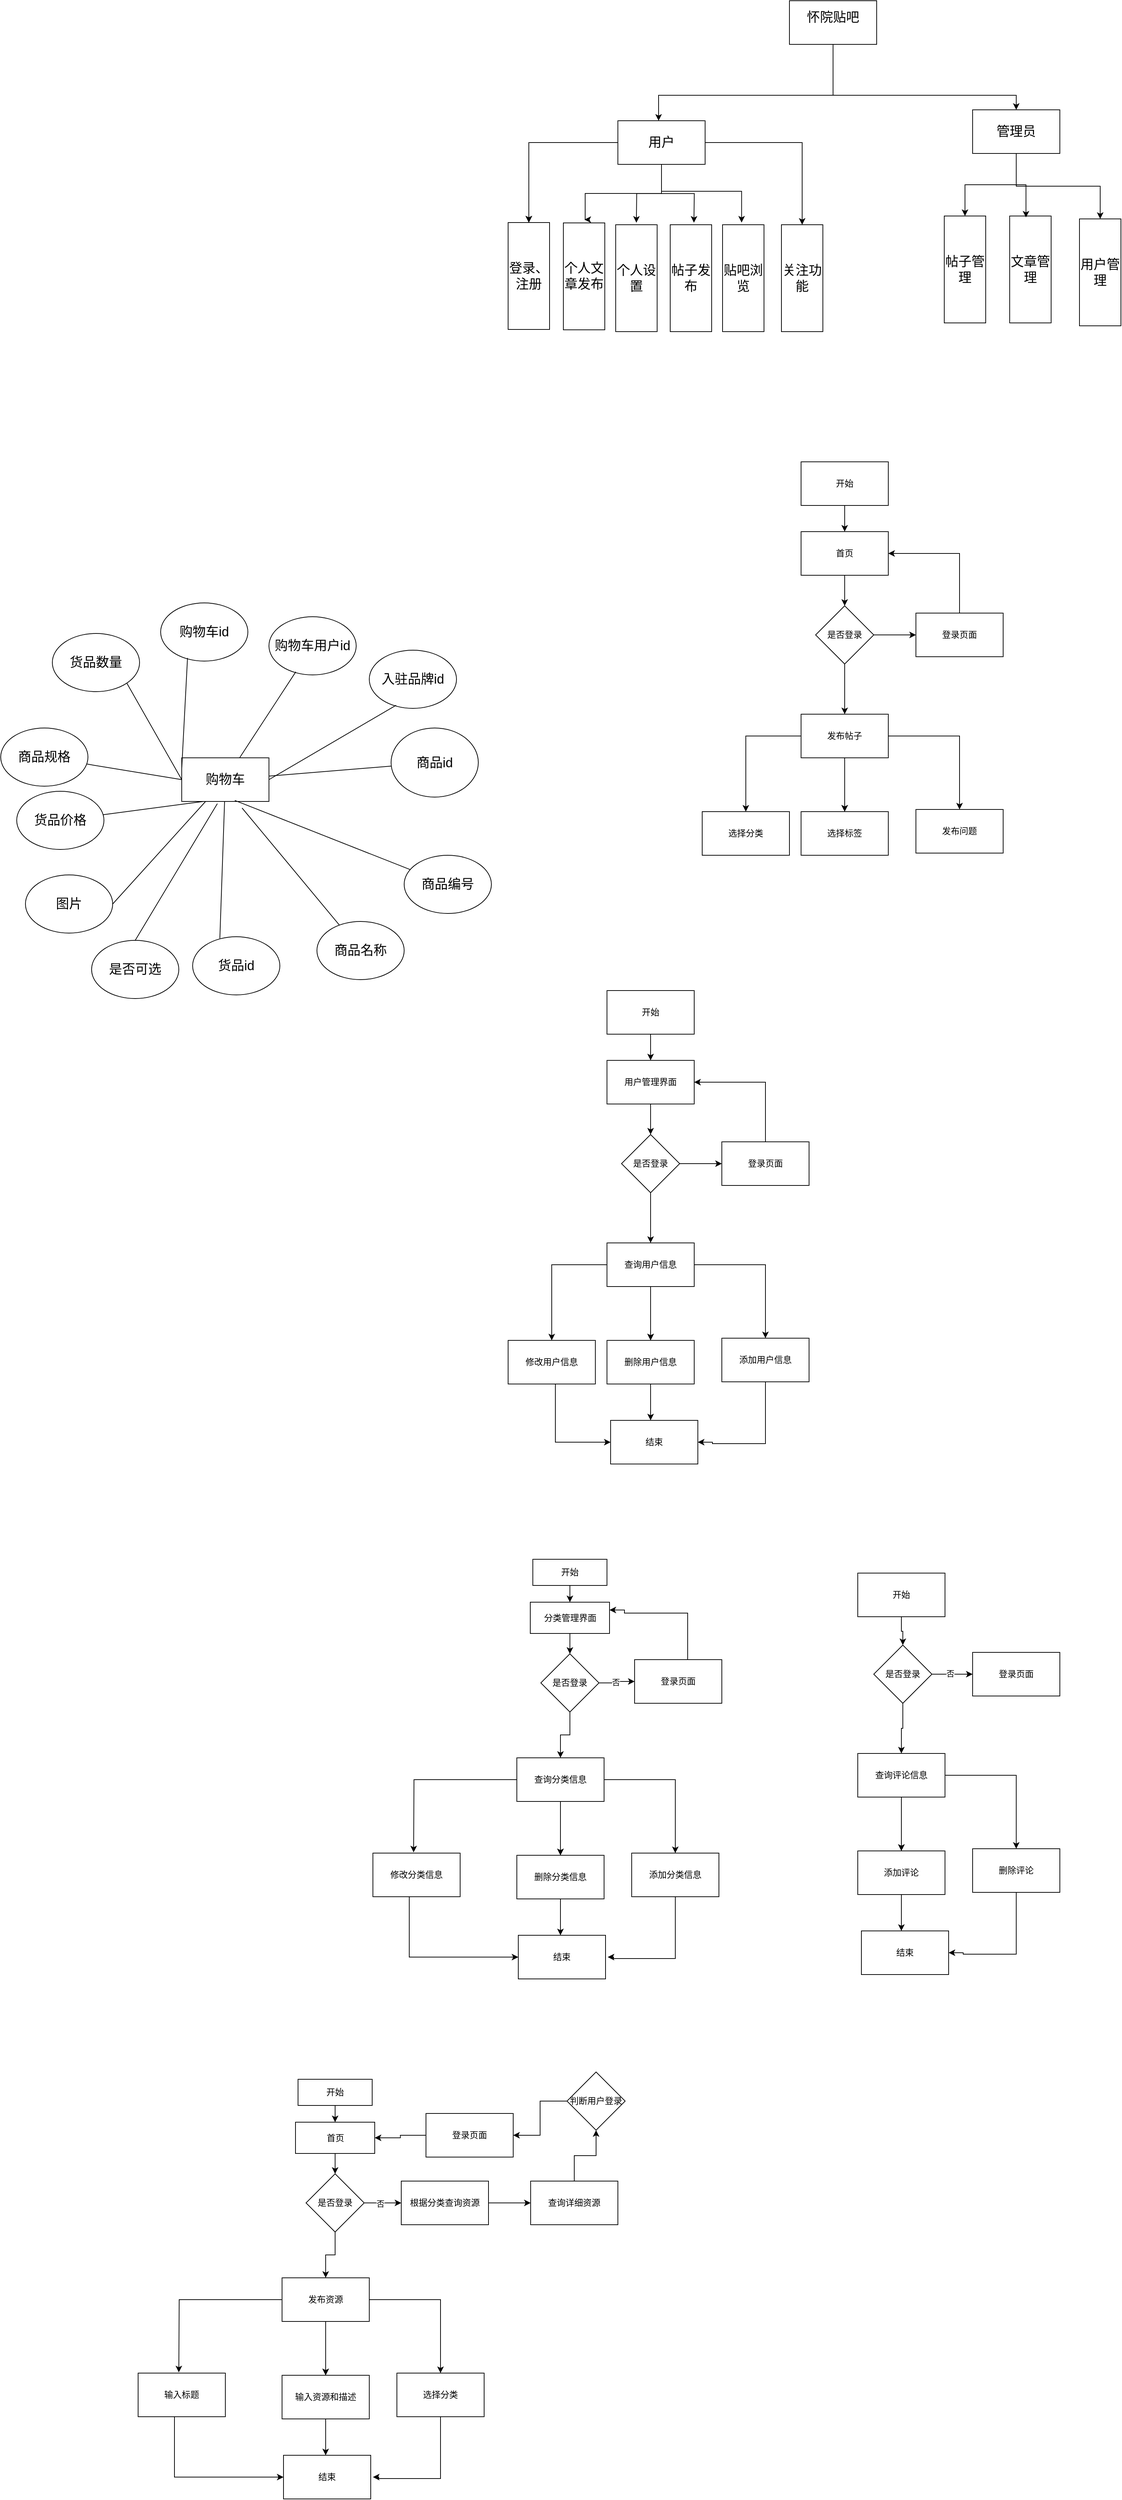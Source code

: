 <mxfile version="24.3.1" type="github">
  <diagram name="第 1 页" id="1ZQFvXXiHLZ0BebODqhY">
    <mxGraphModel dx="2700" dy="357" grid="0" gridSize="10" guides="1" tooltips="1" connect="1" arrows="1" fold="1" page="0" pageScale="1" pageWidth="827" pageHeight="1169" math="0" shadow="0">
      <root>
        <mxCell id="0" />
        <mxCell id="1" parent="0" />
        <mxCell id="dkE4wHGUjzlHqI-ezR4g-3" value="" style="edgeStyle=orthogonalEdgeStyle;rounded=0;orthogonalLoop=1;jettySize=auto;html=1;" parent="1" source="dkE4wHGUjzlHqI-ezR4g-1" target="dkE4wHGUjzlHqI-ezR4g-2" edge="1">
          <mxGeometry relative="1" as="geometry">
            <Array as="points">
              <mxPoint x="339" y="558" />
              <mxPoint x="99" y="558" />
            </Array>
          </mxGeometry>
        </mxCell>
        <mxCell id="dkE4wHGUjzlHqI-ezR4g-5" value="" style="edgeStyle=orthogonalEdgeStyle;rounded=0;orthogonalLoop=1;jettySize=auto;html=1;" parent="1" source="dkE4wHGUjzlHqI-ezR4g-1" target="dkE4wHGUjzlHqI-ezR4g-4" edge="1">
          <mxGeometry relative="1" as="geometry">
            <Array as="points">
              <mxPoint x="339" y="558" />
              <mxPoint x="591" y="558" />
            </Array>
          </mxGeometry>
        </mxCell>
        <mxCell id="dkE4wHGUjzlHqI-ezR4g-1" value="&lt;font style=&quot;font-size: 18px;&quot;&gt;怀院贴吧&lt;/font&gt;&lt;div&gt;&lt;br&gt;&lt;/div&gt;" style="rounded=0;whiteSpace=wrap;html=1;" parent="1" vertex="1">
          <mxGeometry x="279" y="428" width="120" height="60" as="geometry" />
        </mxCell>
        <mxCell id="dkE4wHGUjzlHqI-ezR4g-7" value="" style="edgeStyle=orthogonalEdgeStyle;rounded=0;orthogonalLoop=1;jettySize=auto;html=1;" parent="1" source="dkE4wHGUjzlHqI-ezR4g-2" target="dkE4wHGUjzlHqI-ezR4g-6" edge="1">
          <mxGeometry relative="1" as="geometry" />
        </mxCell>
        <mxCell id="dkE4wHGUjzlHqI-ezR4g-8" value="" style="edgeStyle=orthogonalEdgeStyle;rounded=0;orthogonalLoop=1;jettySize=auto;html=1;" parent="1" source="dkE4wHGUjzlHqI-ezR4g-2" target="dkE4wHGUjzlHqI-ezR4g-6" edge="1">
          <mxGeometry relative="1" as="geometry" />
        </mxCell>
        <mxCell id="dkE4wHGUjzlHqI-ezR4g-9" value="" style="edgeStyle=orthogonalEdgeStyle;rounded=0;orthogonalLoop=1;jettySize=auto;html=1;" parent="1" source="dkE4wHGUjzlHqI-ezR4g-2" target="dkE4wHGUjzlHqI-ezR4g-6" edge="1">
          <mxGeometry relative="1" as="geometry" />
        </mxCell>
        <mxCell id="dkE4wHGUjzlHqI-ezR4g-12" value="" style="edgeStyle=orthogonalEdgeStyle;rounded=0;orthogonalLoop=1;jettySize=auto;html=1;" parent="1" source="dkE4wHGUjzlHqI-ezR4g-2" edge="1">
          <mxGeometry relative="1" as="geometry">
            <mxPoint x="-3" y="729" as="targetPoint" />
            <Array as="points">
              <mxPoint x="103" y="693" />
              <mxPoint x="-2" y="693" />
            </Array>
          </mxGeometry>
        </mxCell>
        <mxCell id="dkE4wHGUjzlHqI-ezR4g-27" style="edgeStyle=orthogonalEdgeStyle;rounded=0;orthogonalLoop=1;jettySize=auto;html=1;" parent="1" source="dkE4wHGUjzlHqI-ezR4g-2" edge="1">
          <mxGeometry relative="1" as="geometry">
            <mxPoint x="68.4" y="733.2" as="targetPoint" />
          </mxGeometry>
        </mxCell>
        <mxCell id="dkE4wHGUjzlHqI-ezR4g-28" style="edgeStyle=orthogonalEdgeStyle;rounded=0;orthogonalLoop=1;jettySize=auto;html=1;" parent="1" source="dkE4wHGUjzlHqI-ezR4g-2" edge="1">
          <mxGeometry relative="1" as="geometry">
            <mxPoint x="147.6" y="733.2" as="targetPoint" />
          </mxGeometry>
        </mxCell>
        <mxCell id="dkE4wHGUjzlHqI-ezR4g-29" style="edgeStyle=orthogonalEdgeStyle;rounded=0;orthogonalLoop=1;jettySize=auto;html=1;" parent="1" edge="1">
          <mxGeometry relative="1" as="geometry">
            <mxPoint x="213.2" y="733.0" as="targetPoint" />
            <mxPoint x="163" y="621.2" as="sourcePoint" />
            <Array as="points">
              <mxPoint x="103" y="621" />
              <mxPoint x="103" y="690" />
              <mxPoint x="213" y="690" />
            </Array>
          </mxGeometry>
        </mxCell>
        <mxCell id="dkE4wHGUjzlHqI-ezR4g-30" style="edgeStyle=orthogonalEdgeStyle;rounded=0;orthogonalLoop=1;jettySize=auto;html=1;entryX=0.5;entryY=0;entryDx=0;entryDy=0;" parent="1" source="dkE4wHGUjzlHqI-ezR4g-2" target="dkE4wHGUjzlHqI-ezR4g-23" edge="1">
          <mxGeometry relative="1" as="geometry" />
        </mxCell>
        <mxCell id="dkE4wHGUjzlHqI-ezR4g-2" value="&lt;div&gt;&lt;span style=&quot;font-size: 18px;&quot;&gt;用户&lt;/span&gt;&lt;/div&gt;" style="rounded=0;whiteSpace=wrap;html=1;" parent="1" vertex="1">
          <mxGeometry x="43" y="593" width="120" height="60" as="geometry" />
        </mxCell>
        <mxCell id="dkE4wHGUjzlHqI-ezR4g-31" style="edgeStyle=orthogonalEdgeStyle;rounded=0;orthogonalLoop=1;jettySize=auto;html=1;" parent="1" source="dkE4wHGUjzlHqI-ezR4g-4" target="dkE4wHGUjzlHqI-ezR4g-24" edge="1">
          <mxGeometry relative="1" as="geometry" />
        </mxCell>
        <mxCell id="dkE4wHGUjzlHqI-ezR4g-33" style="edgeStyle=orthogonalEdgeStyle;rounded=0;orthogonalLoop=1;jettySize=auto;html=1;entryX=0.5;entryY=0;entryDx=0;entryDy=0;" parent="1" source="dkE4wHGUjzlHqI-ezR4g-4" target="dkE4wHGUjzlHqI-ezR4g-26" edge="1">
          <mxGeometry relative="1" as="geometry">
            <Array as="points">
              <mxPoint x="591" y="683" />
              <mxPoint x="707" y="683" />
            </Array>
          </mxGeometry>
        </mxCell>
        <mxCell id="dkE4wHGUjzlHqI-ezR4g-4" value="&lt;div&gt;&lt;span style=&quot;font-size: 18px;&quot;&gt;管理员&lt;/span&gt;&lt;/div&gt;" style="rounded=0;whiteSpace=wrap;html=1;" parent="1" vertex="1">
          <mxGeometry x="531" y="578" width="120" height="60" as="geometry" />
        </mxCell>
        <mxCell id="dkE4wHGUjzlHqI-ezR4g-6" value="&lt;span style=&quot;font-size: 18px;&quot;&gt;登录、注册&lt;/span&gt;" style="rounded=0;whiteSpace=wrap;html=1;" parent="1" vertex="1">
          <mxGeometry x="-108" y="733" width="57" height="147" as="geometry" />
        </mxCell>
        <mxCell id="dkE4wHGUjzlHqI-ezR4g-19" value="&lt;font style=&quot;font-size: 18px;&quot;&gt;贴吧浏览&lt;/font&gt;" style="rounded=0;whiteSpace=wrap;html=1;" parent="1" vertex="1">
          <mxGeometry x="187" y="736" width="57" height="147" as="geometry" />
        </mxCell>
        <mxCell id="dkE4wHGUjzlHqI-ezR4g-20" value="&lt;font style=&quot;font-size: 18px;&quot;&gt;个人文章发布&lt;/font&gt;" style="rounded=0;whiteSpace=wrap;html=1;" parent="1" vertex="1">
          <mxGeometry x="-32" y="733.5" width="57" height="147" as="geometry" />
        </mxCell>
        <mxCell id="dkE4wHGUjzlHqI-ezR4g-21" value="&lt;font style=&quot;font-size: 18px;&quot;&gt;个人设置&lt;/font&gt;" style="rounded=0;whiteSpace=wrap;html=1;" parent="1" vertex="1">
          <mxGeometry x="40" y="736" width="57" height="147" as="geometry" />
        </mxCell>
        <mxCell id="dkE4wHGUjzlHqI-ezR4g-22" value="&lt;font style=&quot;font-size: 18px;&quot;&gt;帖子发布&lt;/font&gt;" style="rounded=0;whiteSpace=wrap;html=1;" parent="1" vertex="1">
          <mxGeometry x="115" y="736" width="57" height="147" as="geometry" />
        </mxCell>
        <mxCell id="dkE4wHGUjzlHqI-ezR4g-23" value="&lt;font style=&quot;font-size: 18px;&quot;&gt;关注功能&lt;/font&gt;" style="rounded=0;whiteSpace=wrap;html=1;" parent="1" vertex="1">
          <mxGeometry x="268" y="736" width="57" height="147" as="geometry" />
        </mxCell>
        <mxCell id="dkE4wHGUjzlHqI-ezR4g-24" value="&lt;font style=&quot;font-size: 18px;&quot;&gt;帖子管理&lt;/font&gt;" style="rounded=0;whiteSpace=wrap;html=1;" parent="1" vertex="1">
          <mxGeometry x="492" y="724" width="57" height="147" as="geometry" />
        </mxCell>
        <mxCell id="dkE4wHGUjzlHqI-ezR4g-25" value="&lt;span style=&quot;font-size: 18px;&quot;&gt;文章管理&lt;/span&gt;" style="rounded=0;whiteSpace=wrap;html=1;" parent="1" vertex="1">
          <mxGeometry x="582" y="724" width="57" height="147" as="geometry" />
        </mxCell>
        <mxCell id="dkE4wHGUjzlHqI-ezR4g-26" value="&lt;span style=&quot;font-size: 18px;&quot;&gt;用户管理&lt;/span&gt;" style="rounded=0;whiteSpace=wrap;html=1;" parent="1" vertex="1">
          <mxGeometry x="678" y="728" width="57" height="147" as="geometry" />
        </mxCell>
        <mxCell id="dkE4wHGUjzlHqI-ezR4g-32" style="edgeStyle=orthogonalEdgeStyle;rounded=0;orthogonalLoop=1;jettySize=auto;html=1;entryX=0.393;entryY=0.014;entryDx=0;entryDy=0;entryPerimeter=0;" parent="1" source="dkE4wHGUjzlHqI-ezR4g-4" target="dkE4wHGUjzlHqI-ezR4g-25" edge="1">
          <mxGeometry relative="1" as="geometry" />
        </mxCell>
        <mxCell id="dkE4wHGUjzlHqI-ezR4g-36" value="" style="edgeStyle=orthogonalEdgeStyle;rounded=0;orthogonalLoop=1;jettySize=auto;html=1;" parent="1" source="dkE4wHGUjzlHqI-ezR4g-34" target="dkE4wHGUjzlHqI-ezR4g-35" edge="1">
          <mxGeometry relative="1" as="geometry" />
        </mxCell>
        <mxCell id="dkE4wHGUjzlHqI-ezR4g-34" value="开始" style="rounded=0;whiteSpace=wrap;html=1;flipH=1;flipV=0;" parent="1" vertex="1">
          <mxGeometry x="295" y="1062" width="120" height="60" as="geometry" />
        </mxCell>
        <mxCell id="dkE4wHGUjzlHqI-ezR4g-38" value="" style="edgeStyle=orthogonalEdgeStyle;rounded=0;orthogonalLoop=1;jettySize=auto;html=1;" parent="1" source="dkE4wHGUjzlHqI-ezR4g-35" target="dkE4wHGUjzlHqI-ezR4g-37" edge="1">
          <mxGeometry relative="1" as="geometry" />
        </mxCell>
        <mxCell id="dkE4wHGUjzlHqI-ezR4g-35" value="首页" style="whiteSpace=wrap;html=1;rounded=0;flipH=0;flipV=0;direction=east;" parent="1" vertex="1">
          <mxGeometry x="295" y="1158" width="120" height="60" as="geometry" />
        </mxCell>
        <mxCell id="dkE4wHGUjzlHqI-ezR4g-40" value="" style="edgeStyle=orthogonalEdgeStyle;rounded=0;orthogonalLoop=1;jettySize=auto;html=1;" parent="1" source="dkE4wHGUjzlHqI-ezR4g-37" target="dkE4wHGUjzlHqI-ezR4g-39" edge="1">
          <mxGeometry relative="1" as="geometry" />
        </mxCell>
        <mxCell id="dkE4wHGUjzlHqI-ezR4g-49" value="" style="edgeStyle=orthogonalEdgeStyle;rounded=0;orthogonalLoop=1;jettySize=auto;html=1;" parent="1" source="dkE4wHGUjzlHqI-ezR4g-37" target="dkE4wHGUjzlHqI-ezR4g-48" edge="1">
          <mxGeometry relative="1" as="geometry" />
        </mxCell>
        <mxCell id="dkE4wHGUjzlHqI-ezR4g-37" value="是否登录" style="rhombus;whiteSpace=wrap;html=1;rounded=0;flipH=0;flipV=0;direction=east;" parent="1" vertex="1">
          <mxGeometry x="315" y="1260" width="80" height="80" as="geometry" />
        </mxCell>
        <mxCell id="dkE4wHGUjzlHqI-ezR4g-42" value="" style="edgeStyle=orthogonalEdgeStyle;rounded=0;orthogonalLoop=1;jettySize=auto;html=1;" parent="1" source="dkE4wHGUjzlHqI-ezR4g-39" target="dkE4wHGUjzlHqI-ezR4g-41" edge="1">
          <mxGeometry relative="1" as="geometry" />
        </mxCell>
        <mxCell id="dkE4wHGUjzlHqI-ezR4g-44" value="" style="edgeStyle=orthogonalEdgeStyle;rounded=0;orthogonalLoop=1;jettySize=auto;html=1;" parent="1" source="dkE4wHGUjzlHqI-ezR4g-39" target="dkE4wHGUjzlHqI-ezR4g-43" edge="1">
          <mxGeometry relative="1" as="geometry" />
        </mxCell>
        <mxCell id="dkE4wHGUjzlHqI-ezR4g-45" value="" style="edgeStyle=orthogonalEdgeStyle;rounded=0;orthogonalLoop=1;jettySize=auto;html=1;" parent="1" source="dkE4wHGUjzlHqI-ezR4g-39" target="dkE4wHGUjzlHqI-ezR4g-43" edge="1">
          <mxGeometry relative="1" as="geometry" />
        </mxCell>
        <mxCell id="dkE4wHGUjzlHqI-ezR4g-47" style="edgeStyle=orthogonalEdgeStyle;rounded=0;orthogonalLoop=1;jettySize=auto;html=1;" parent="1" source="dkE4wHGUjzlHqI-ezR4g-39" target="dkE4wHGUjzlHqI-ezR4g-46" edge="1">
          <mxGeometry relative="1" as="geometry" />
        </mxCell>
        <mxCell id="dkE4wHGUjzlHqI-ezR4g-39" value="发布帖子" style="whiteSpace=wrap;html=1;rounded=0;flipH=0;flipV=0;direction=east;" parent="1" vertex="1">
          <mxGeometry x="295" y="1409" width="120" height="60" as="geometry" />
        </mxCell>
        <mxCell id="dkE4wHGUjzlHqI-ezR4g-41" value="选择分类" style="whiteSpace=wrap;html=1;rounded=0;flipH=1;flipV=0;" parent="1" vertex="1">
          <mxGeometry x="159" y="1543" width="120" height="60" as="geometry" />
        </mxCell>
        <mxCell id="dkE4wHGUjzlHqI-ezR4g-43" value="选择标签" style="whiteSpace=wrap;html=1;rounded=0;flipH=1;flipV=0;" parent="1" vertex="1">
          <mxGeometry x="295" y="1543" width="120" height="60" as="geometry" />
        </mxCell>
        <mxCell id="dkE4wHGUjzlHqI-ezR4g-46" value="发布问题" style="rounded=0;whiteSpace=wrap;html=1;flipH=1;flipV=0;" parent="1" vertex="1">
          <mxGeometry x="453" y="1540" width="120" height="60" as="geometry" />
        </mxCell>
        <mxCell id="dkE4wHGUjzlHqI-ezR4g-50" style="edgeStyle=orthogonalEdgeStyle;rounded=0;orthogonalLoop=1;jettySize=auto;html=1;entryX=1;entryY=0.5;entryDx=0;entryDy=0;" parent="1" source="dkE4wHGUjzlHqI-ezR4g-48" target="dkE4wHGUjzlHqI-ezR4g-35" edge="1">
          <mxGeometry relative="1" as="geometry">
            <Array as="points">
              <mxPoint x="513" y="1188" />
            </Array>
          </mxGeometry>
        </mxCell>
        <mxCell id="dkE4wHGUjzlHqI-ezR4g-48" value="登录页面" style="whiteSpace=wrap;html=1;rounded=0;flipH=0;flipV=0;direction=east;" parent="1" vertex="1">
          <mxGeometry x="453" y="1270" width="120" height="60" as="geometry" />
        </mxCell>
        <mxCell id="0Wv0sgiXNkyBPgpLI1Q3-3" value="" style="edgeStyle=orthogonalEdgeStyle;rounded=0;orthogonalLoop=1;jettySize=auto;html=1;" parent="1" source="0Wv0sgiXNkyBPgpLI1Q3-4" target="0Wv0sgiXNkyBPgpLI1Q3-6" edge="1">
          <mxGeometry relative="1" as="geometry" />
        </mxCell>
        <mxCell id="0Wv0sgiXNkyBPgpLI1Q3-4" value="开始" style="rounded=0;whiteSpace=wrap;html=1;flipH=1;flipV=0;" parent="1" vertex="1">
          <mxGeometry x="28" y="1789" width="120" height="60" as="geometry" />
        </mxCell>
        <mxCell id="0Wv0sgiXNkyBPgpLI1Q3-5" value="" style="edgeStyle=orthogonalEdgeStyle;rounded=0;orthogonalLoop=1;jettySize=auto;html=1;" parent="1" source="0Wv0sgiXNkyBPgpLI1Q3-6" target="0Wv0sgiXNkyBPgpLI1Q3-9" edge="1">
          <mxGeometry relative="1" as="geometry" />
        </mxCell>
        <mxCell id="0Wv0sgiXNkyBPgpLI1Q3-6" value="用户管理界面" style="whiteSpace=wrap;html=1;rounded=0;flipH=0;flipV=0;direction=east;" parent="1" vertex="1">
          <mxGeometry x="28" y="1885" width="120" height="60" as="geometry" />
        </mxCell>
        <mxCell id="0Wv0sgiXNkyBPgpLI1Q3-7" value="" style="edgeStyle=orthogonalEdgeStyle;rounded=0;orthogonalLoop=1;jettySize=auto;html=1;" parent="1" source="0Wv0sgiXNkyBPgpLI1Q3-9" target="0Wv0sgiXNkyBPgpLI1Q3-14" edge="1">
          <mxGeometry relative="1" as="geometry" />
        </mxCell>
        <mxCell id="0Wv0sgiXNkyBPgpLI1Q3-8" value="" style="edgeStyle=orthogonalEdgeStyle;rounded=0;orthogonalLoop=1;jettySize=auto;html=1;" parent="1" source="0Wv0sgiXNkyBPgpLI1Q3-9" target="0Wv0sgiXNkyBPgpLI1Q3-19" edge="1">
          <mxGeometry relative="1" as="geometry" />
        </mxCell>
        <mxCell id="0Wv0sgiXNkyBPgpLI1Q3-9" value="是否登录" style="rhombus;whiteSpace=wrap;html=1;rounded=0;flipH=0;flipV=0;direction=east;" parent="1" vertex="1">
          <mxGeometry x="48" y="1987" width="80" height="80" as="geometry" />
        </mxCell>
        <mxCell id="0Wv0sgiXNkyBPgpLI1Q3-10" value="" style="edgeStyle=orthogonalEdgeStyle;rounded=0;orthogonalLoop=1;jettySize=auto;html=1;" parent="1" source="0Wv0sgiXNkyBPgpLI1Q3-14" target="0Wv0sgiXNkyBPgpLI1Q3-15" edge="1">
          <mxGeometry relative="1" as="geometry" />
        </mxCell>
        <mxCell id="0Wv0sgiXNkyBPgpLI1Q3-11" value="" style="edgeStyle=orthogonalEdgeStyle;rounded=0;orthogonalLoop=1;jettySize=auto;html=1;" parent="1" source="0Wv0sgiXNkyBPgpLI1Q3-14" target="0Wv0sgiXNkyBPgpLI1Q3-16" edge="1">
          <mxGeometry relative="1" as="geometry" />
        </mxCell>
        <mxCell id="0Wv0sgiXNkyBPgpLI1Q3-12" value="" style="edgeStyle=orthogonalEdgeStyle;rounded=0;orthogonalLoop=1;jettySize=auto;html=1;" parent="1" source="0Wv0sgiXNkyBPgpLI1Q3-14" target="0Wv0sgiXNkyBPgpLI1Q3-16" edge="1">
          <mxGeometry relative="1" as="geometry" />
        </mxCell>
        <mxCell id="0Wv0sgiXNkyBPgpLI1Q3-13" style="edgeStyle=orthogonalEdgeStyle;rounded=0;orthogonalLoop=1;jettySize=auto;html=1;" parent="1" source="0Wv0sgiXNkyBPgpLI1Q3-14" target="0Wv0sgiXNkyBPgpLI1Q3-17" edge="1">
          <mxGeometry relative="1" as="geometry" />
        </mxCell>
        <mxCell id="0Wv0sgiXNkyBPgpLI1Q3-14" value="查询用户信息" style="whiteSpace=wrap;html=1;rounded=0;flipH=0;flipV=0;direction=east;" parent="1" vertex="1">
          <mxGeometry x="28" y="2136" width="120" height="60" as="geometry" />
        </mxCell>
        <mxCell id="0Wv0sgiXNkyBPgpLI1Q3-21" style="edgeStyle=orthogonalEdgeStyle;rounded=0;orthogonalLoop=1;jettySize=auto;html=1;" parent="1" source="0Wv0sgiXNkyBPgpLI1Q3-15" target="0Wv0sgiXNkyBPgpLI1Q3-20" edge="1">
          <mxGeometry relative="1" as="geometry">
            <Array as="points">
              <mxPoint x="-43" y="2410" />
            </Array>
          </mxGeometry>
        </mxCell>
        <mxCell id="0Wv0sgiXNkyBPgpLI1Q3-15" value="修改用户信息" style="whiteSpace=wrap;html=1;rounded=0;flipH=1;flipV=0;" parent="1" vertex="1">
          <mxGeometry x="-108" y="2270" width="120" height="60" as="geometry" />
        </mxCell>
        <mxCell id="0Wv0sgiXNkyBPgpLI1Q3-22" value="" style="edgeStyle=orthogonalEdgeStyle;rounded=0;orthogonalLoop=1;jettySize=auto;html=1;" parent="1" source="0Wv0sgiXNkyBPgpLI1Q3-16" target="0Wv0sgiXNkyBPgpLI1Q3-20" edge="1">
          <mxGeometry relative="1" as="geometry">
            <Array as="points">
              <mxPoint x="88" y="2362" />
              <mxPoint x="88" y="2362" />
            </Array>
          </mxGeometry>
        </mxCell>
        <mxCell id="0Wv0sgiXNkyBPgpLI1Q3-16" value="删除用户信息" style="whiteSpace=wrap;html=1;rounded=0;flipH=1;flipV=0;" parent="1" vertex="1">
          <mxGeometry x="28" y="2270" width="120" height="60" as="geometry" />
        </mxCell>
        <mxCell id="0Wv0sgiXNkyBPgpLI1Q3-23" style="edgeStyle=orthogonalEdgeStyle;rounded=0;orthogonalLoop=1;jettySize=auto;html=1;entryX=1;entryY=0.5;entryDx=0;entryDy=0;" parent="1" source="0Wv0sgiXNkyBPgpLI1Q3-17" target="0Wv0sgiXNkyBPgpLI1Q3-20" edge="1">
          <mxGeometry relative="1" as="geometry">
            <Array as="points">
              <mxPoint x="246" y="2412" />
              <mxPoint x="173" y="2412" />
              <mxPoint x="173" y="2410" />
            </Array>
          </mxGeometry>
        </mxCell>
        <mxCell id="0Wv0sgiXNkyBPgpLI1Q3-17" value="添加用户信息" style="rounded=0;whiteSpace=wrap;html=1;flipH=1;flipV=0;" parent="1" vertex="1">
          <mxGeometry x="186" y="2267" width="120" height="60" as="geometry" />
        </mxCell>
        <mxCell id="0Wv0sgiXNkyBPgpLI1Q3-18" style="edgeStyle=orthogonalEdgeStyle;rounded=0;orthogonalLoop=1;jettySize=auto;html=1;entryX=1;entryY=0.5;entryDx=0;entryDy=0;" parent="1" source="0Wv0sgiXNkyBPgpLI1Q3-19" target="0Wv0sgiXNkyBPgpLI1Q3-6" edge="1">
          <mxGeometry relative="1" as="geometry">
            <Array as="points">
              <mxPoint x="246" y="1915" />
            </Array>
          </mxGeometry>
        </mxCell>
        <mxCell id="0Wv0sgiXNkyBPgpLI1Q3-19" value="登录页面" style="whiteSpace=wrap;html=1;rounded=0;flipH=0;flipV=0;direction=east;" parent="1" vertex="1">
          <mxGeometry x="186" y="1997" width="120" height="60" as="geometry" />
        </mxCell>
        <mxCell id="0Wv0sgiXNkyBPgpLI1Q3-20" value="结束" style="rounded=0;whiteSpace=wrap;html=1;" parent="1" vertex="1">
          <mxGeometry x="33" y="2380" width="120" height="60" as="geometry" />
        </mxCell>
        <mxCell id="0Wv0sgiXNkyBPgpLI1Q3-45" value="" style="edgeStyle=orthogonalEdgeStyle;rounded=0;orthogonalLoop=1;jettySize=auto;html=1;" parent="1" source="0Wv0sgiXNkyBPgpLI1Q3-25" target="0Wv0sgiXNkyBPgpLI1Q3-30" edge="1">
          <mxGeometry relative="1" as="geometry" />
        </mxCell>
        <mxCell id="0Wv0sgiXNkyBPgpLI1Q3-25" value="开始" style="rounded=0;whiteSpace=wrap;html=1;flipH=1;flipV=0;" parent="1" vertex="1">
          <mxGeometry x="373" y="2590" width="120" height="60" as="geometry" />
        </mxCell>
        <mxCell id="0Wv0sgiXNkyBPgpLI1Q3-28" value="" style="edgeStyle=orthogonalEdgeStyle;rounded=0;orthogonalLoop=1;jettySize=auto;html=1;" parent="1" source="0Wv0sgiXNkyBPgpLI1Q3-30" target="0Wv0sgiXNkyBPgpLI1Q3-35" edge="1">
          <mxGeometry relative="1" as="geometry" />
        </mxCell>
        <mxCell id="0Wv0sgiXNkyBPgpLI1Q3-29" value="" style="edgeStyle=orthogonalEdgeStyle;rounded=0;orthogonalLoop=1;jettySize=auto;html=1;" parent="1" source="0Wv0sgiXNkyBPgpLI1Q3-30" target="0Wv0sgiXNkyBPgpLI1Q3-42" edge="1">
          <mxGeometry relative="1" as="geometry" />
        </mxCell>
        <mxCell id="0Wv0sgiXNkyBPgpLI1Q3-44" value="否" style="edgeLabel;html=1;align=center;verticalAlign=middle;resizable=0;points=[];" parent="0Wv0sgiXNkyBPgpLI1Q3-29" vertex="1" connectable="0">
          <mxGeometry x="-0.111" y="1" relative="1" as="geometry">
            <mxPoint as="offset" />
          </mxGeometry>
        </mxCell>
        <mxCell id="0Wv0sgiXNkyBPgpLI1Q3-30" value="是否登录" style="rhombus;whiteSpace=wrap;html=1;rounded=0;flipH=0;flipV=0;direction=east;" parent="1" vertex="1">
          <mxGeometry x="395" y="2689" width="80" height="80" as="geometry" />
        </mxCell>
        <mxCell id="0Wv0sgiXNkyBPgpLI1Q3-32" value="" style="edgeStyle=orthogonalEdgeStyle;rounded=0;orthogonalLoop=1;jettySize=auto;html=1;" parent="1" source="0Wv0sgiXNkyBPgpLI1Q3-35" target="0Wv0sgiXNkyBPgpLI1Q3-38" edge="1">
          <mxGeometry relative="1" as="geometry" />
        </mxCell>
        <mxCell id="0Wv0sgiXNkyBPgpLI1Q3-33" value="" style="edgeStyle=orthogonalEdgeStyle;rounded=0;orthogonalLoop=1;jettySize=auto;html=1;" parent="1" source="0Wv0sgiXNkyBPgpLI1Q3-35" target="0Wv0sgiXNkyBPgpLI1Q3-38" edge="1">
          <mxGeometry relative="1" as="geometry" />
        </mxCell>
        <mxCell id="0Wv0sgiXNkyBPgpLI1Q3-34" style="edgeStyle=orthogonalEdgeStyle;rounded=0;orthogonalLoop=1;jettySize=auto;html=1;" parent="1" source="0Wv0sgiXNkyBPgpLI1Q3-35" target="0Wv0sgiXNkyBPgpLI1Q3-40" edge="1">
          <mxGeometry relative="1" as="geometry" />
        </mxCell>
        <mxCell id="0Wv0sgiXNkyBPgpLI1Q3-35" value="查询评论信息" style="whiteSpace=wrap;html=1;rounded=0;flipH=0;flipV=0;direction=east;" parent="1" vertex="1">
          <mxGeometry x="373" y="2838" width="120" height="60" as="geometry" />
        </mxCell>
        <mxCell id="0Wv0sgiXNkyBPgpLI1Q3-37" value="" style="edgeStyle=orthogonalEdgeStyle;rounded=0;orthogonalLoop=1;jettySize=auto;html=1;" parent="1" source="0Wv0sgiXNkyBPgpLI1Q3-38" target="0Wv0sgiXNkyBPgpLI1Q3-43" edge="1">
          <mxGeometry relative="1" as="geometry">
            <Array as="points">
              <mxPoint x="433" y="3064" />
              <mxPoint x="433" y="3064" />
            </Array>
          </mxGeometry>
        </mxCell>
        <mxCell id="0Wv0sgiXNkyBPgpLI1Q3-38" value="添加评论" style="whiteSpace=wrap;html=1;rounded=0;flipH=1;flipV=0;" parent="1" vertex="1">
          <mxGeometry x="373" y="2972" width="120" height="60" as="geometry" />
        </mxCell>
        <mxCell id="0Wv0sgiXNkyBPgpLI1Q3-39" style="edgeStyle=orthogonalEdgeStyle;rounded=0;orthogonalLoop=1;jettySize=auto;html=1;entryX=1;entryY=0.5;entryDx=0;entryDy=0;" parent="1" source="0Wv0sgiXNkyBPgpLI1Q3-40" target="0Wv0sgiXNkyBPgpLI1Q3-43" edge="1">
          <mxGeometry relative="1" as="geometry">
            <Array as="points">
              <mxPoint x="591" y="3114" />
              <mxPoint x="518" y="3114" />
              <mxPoint x="518" y="3112" />
            </Array>
          </mxGeometry>
        </mxCell>
        <mxCell id="0Wv0sgiXNkyBPgpLI1Q3-40" value="删除评论" style="rounded=0;whiteSpace=wrap;html=1;flipH=1;flipV=0;" parent="1" vertex="1">
          <mxGeometry x="531" y="2969" width="120" height="60" as="geometry" />
        </mxCell>
        <mxCell id="0Wv0sgiXNkyBPgpLI1Q3-42" value="登录页面" style="whiteSpace=wrap;html=1;rounded=0;flipH=0;flipV=0;direction=east;" parent="1" vertex="1">
          <mxGeometry x="531" y="2699" width="120" height="60" as="geometry" />
        </mxCell>
        <mxCell id="0Wv0sgiXNkyBPgpLI1Q3-43" value="结束" style="rounded=0;whiteSpace=wrap;html=1;" parent="1" vertex="1">
          <mxGeometry x="378" y="3082" width="120" height="60" as="geometry" />
        </mxCell>
        <mxCell id="egfjNtJXAI5keod_ifqd-19" value="" style="edgeStyle=orthogonalEdgeStyle;rounded=0;orthogonalLoop=1;jettySize=auto;html=1;" parent="1" source="egfjNtJXAI5keod_ifqd-2" target="egfjNtJXAI5keod_ifqd-18" edge="1">
          <mxGeometry relative="1" as="geometry" />
        </mxCell>
        <mxCell id="egfjNtJXAI5keod_ifqd-2" value="开始" style="rounded=0;whiteSpace=wrap;html=1;flipH=1;flipV=0;" parent="1" vertex="1">
          <mxGeometry x="-74" y="2571" width="102" height="36" as="geometry" />
        </mxCell>
        <mxCell id="egfjNtJXAI5keod_ifqd-3" value="" style="edgeStyle=orthogonalEdgeStyle;rounded=0;orthogonalLoop=1;jettySize=auto;html=1;" parent="1" source="egfjNtJXAI5keod_ifqd-6" target="egfjNtJXAI5keod_ifqd-10" edge="1">
          <mxGeometry relative="1" as="geometry" />
        </mxCell>
        <mxCell id="egfjNtJXAI5keod_ifqd-4" value="" style="edgeStyle=orthogonalEdgeStyle;rounded=0;orthogonalLoop=1;jettySize=auto;html=1;" parent="1" source="egfjNtJXAI5keod_ifqd-6" target="egfjNtJXAI5keod_ifqd-15" edge="1">
          <mxGeometry relative="1" as="geometry" />
        </mxCell>
        <mxCell id="egfjNtJXAI5keod_ifqd-5" value="否" style="edgeLabel;html=1;align=center;verticalAlign=middle;resizable=0;points=[];" parent="egfjNtJXAI5keod_ifqd-4" vertex="1" connectable="0">
          <mxGeometry x="-0.111" y="1" relative="1" as="geometry">
            <mxPoint as="offset" />
          </mxGeometry>
        </mxCell>
        <mxCell id="egfjNtJXAI5keod_ifqd-6" value="是否登录" style="rhombus;whiteSpace=wrap;html=1;rounded=0;flipH=0;flipV=0;direction=east;" parent="1" vertex="1">
          <mxGeometry x="-63" y="2701" width="80" height="80" as="geometry" />
        </mxCell>
        <mxCell id="egfjNtJXAI5keod_ifqd-7" value="" style="edgeStyle=orthogonalEdgeStyle;rounded=0;orthogonalLoop=1;jettySize=auto;html=1;" parent="1" source="egfjNtJXAI5keod_ifqd-10" target="egfjNtJXAI5keod_ifqd-12" edge="1">
          <mxGeometry relative="1" as="geometry" />
        </mxCell>
        <mxCell id="egfjNtJXAI5keod_ifqd-8" value="" style="edgeStyle=orthogonalEdgeStyle;rounded=0;orthogonalLoop=1;jettySize=auto;html=1;" parent="1" source="egfjNtJXAI5keod_ifqd-10" target="egfjNtJXAI5keod_ifqd-12" edge="1">
          <mxGeometry relative="1" as="geometry" />
        </mxCell>
        <mxCell id="egfjNtJXAI5keod_ifqd-9" style="edgeStyle=orthogonalEdgeStyle;rounded=0;orthogonalLoop=1;jettySize=auto;html=1;" parent="1" source="egfjNtJXAI5keod_ifqd-10" target="egfjNtJXAI5keod_ifqd-14" edge="1">
          <mxGeometry relative="1" as="geometry" />
        </mxCell>
        <mxCell id="egfjNtJXAI5keod_ifqd-23" style="edgeStyle=orthogonalEdgeStyle;rounded=0;orthogonalLoop=1;jettySize=auto;html=1;" parent="1" source="egfjNtJXAI5keod_ifqd-10" edge="1">
          <mxGeometry relative="1" as="geometry">
            <mxPoint x="-238" y="2974.0" as="targetPoint" />
          </mxGeometry>
        </mxCell>
        <mxCell id="egfjNtJXAI5keod_ifqd-10" value="查询分类信息" style="whiteSpace=wrap;html=1;rounded=0;flipH=0;flipV=0;direction=east;" parent="1" vertex="1">
          <mxGeometry x="-96" y="2844" width="120" height="60" as="geometry" />
        </mxCell>
        <mxCell id="egfjNtJXAI5keod_ifqd-11" value="" style="edgeStyle=orthogonalEdgeStyle;rounded=0;orthogonalLoop=1;jettySize=auto;html=1;" parent="1" source="egfjNtJXAI5keod_ifqd-12" edge="1">
          <mxGeometry relative="1" as="geometry">
            <Array as="points">
              <mxPoint x="-36" y="3070" />
              <mxPoint x="-36" y="3070" />
            </Array>
            <mxPoint x="-36" y="3088" as="targetPoint" />
          </mxGeometry>
        </mxCell>
        <mxCell id="egfjNtJXAI5keod_ifqd-12" value="删除分类信息" style="whiteSpace=wrap;html=1;rounded=0;flipH=1;flipV=0;" parent="1" vertex="1">
          <mxGeometry x="-96" y="2978" width="120" height="60" as="geometry" />
        </mxCell>
        <mxCell id="egfjNtJXAI5keod_ifqd-13" style="edgeStyle=orthogonalEdgeStyle;rounded=0;orthogonalLoop=1;jettySize=auto;html=1;entryX=1;entryY=0.5;entryDx=0;entryDy=0;" parent="1" source="egfjNtJXAI5keod_ifqd-14" edge="1">
          <mxGeometry relative="1" as="geometry">
            <Array as="points">
              <mxPoint x="122" y="3120" />
              <mxPoint x="37" y="3120" />
              <mxPoint x="37" y="3118" />
            </Array>
            <mxPoint x="29" y="3118" as="targetPoint" />
          </mxGeometry>
        </mxCell>
        <mxCell id="egfjNtJXAI5keod_ifqd-14" value="添加分类信息" style="rounded=0;whiteSpace=wrap;html=1;flipH=1;flipV=0;" parent="1" vertex="1">
          <mxGeometry x="62" y="2975" width="120" height="60" as="geometry" />
        </mxCell>
        <mxCell id="egfjNtJXAI5keod_ifqd-21" style="edgeStyle=orthogonalEdgeStyle;rounded=0;orthogonalLoop=1;jettySize=auto;html=1;entryX=1;entryY=0.25;entryDx=0;entryDy=0;" parent="1" source="egfjNtJXAI5keod_ifqd-15" target="egfjNtJXAI5keod_ifqd-18" edge="1">
          <mxGeometry relative="1" as="geometry">
            <mxPoint x="65.2" y="2642.0" as="targetPoint" />
            <Array as="points">
              <mxPoint x="139" y="2645" />
              <mxPoint x="52" y="2645" />
              <mxPoint x="52" y="2641" />
            </Array>
          </mxGeometry>
        </mxCell>
        <mxCell id="egfjNtJXAI5keod_ifqd-15" value="登录页面" style="whiteSpace=wrap;html=1;rounded=0;flipH=0;flipV=0;direction=east;" parent="1" vertex="1">
          <mxGeometry x="66" y="2709" width="120" height="60" as="geometry" />
        </mxCell>
        <mxCell id="egfjNtJXAI5keod_ifqd-16" value="结束" style="rounded=0;whiteSpace=wrap;html=1;" parent="1" vertex="1">
          <mxGeometry x="-94" y="3088" width="120" height="60" as="geometry" />
        </mxCell>
        <mxCell id="egfjNtJXAI5keod_ifqd-20" value="" style="edgeStyle=orthogonalEdgeStyle;rounded=0;orthogonalLoop=1;jettySize=auto;html=1;" parent="1" source="egfjNtJXAI5keod_ifqd-18" target="egfjNtJXAI5keod_ifqd-6" edge="1">
          <mxGeometry relative="1" as="geometry" />
        </mxCell>
        <mxCell id="egfjNtJXAI5keod_ifqd-18" value="分类管理界面" style="rounded=0;whiteSpace=wrap;html=1;" parent="1" vertex="1">
          <mxGeometry x="-77.5" y="2630" width="109" height="43" as="geometry" />
        </mxCell>
        <mxCell id="egfjNtJXAI5keod_ifqd-25" style="edgeStyle=orthogonalEdgeStyle;rounded=0;orthogonalLoop=1;jettySize=auto;html=1;entryX=0;entryY=0.5;entryDx=0;entryDy=0;" parent="1" source="egfjNtJXAI5keod_ifqd-22" target="egfjNtJXAI5keod_ifqd-16" edge="1">
          <mxGeometry relative="1" as="geometry">
            <Array as="points">
              <mxPoint x="-244" y="3118" />
            </Array>
          </mxGeometry>
        </mxCell>
        <mxCell id="egfjNtJXAI5keod_ifqd-22" value="修改分类信息" style="rounded=0;whiteSpace=wrap;html=1;" parent="1" vertex="1">
          <mxGeometry x="-294" y="2975" width="120" height="60" as="geometry" />
        </mxCell>
        <mxCell id="egfjNtJXAI5keod_ifqd-26" value="" style="edgeStyle=orthogonalEdgeStyle;rounded=0;orthogonalLoop=1;jettySize=auto;html=1;" parent="1" source="egfjNtJXAI5keod_ifqd-27" target="egfjNtJXAI5keod_ifqd-45" edge="1">
          <mxGeometry relative="1" as="geometry" />
        </mxCell>
        <mxCell id="egfjNtJXAI5keod_ifqd-27" value="开始" style="rounded=0;whiteSpace=wrap;html=1;flipH=1;flipV=0;" parent="1" vertex="1">
          <mxGeometry x="-397" y="3286" width="102" height="36" as="geometry" />
        </mxCell>
        <mxCell id="egfjNtJXAI5keod_ifqd-28" value="" style="edgeStyle=orthogonalEdgeStyle;rounded=0;orthogonalLoop=1;jettySize=auto;html=1;" parent="1" source="egfjNtJXAI5keod_ifqd-31" target="egfjNtJXAI5keod_ifqd-36" edge="1">
          <mxGeometry relative="1" as="geometry" />
        </mxCell>
        <mxCell id="egfjNtJXAI5keod_ifqd-49" value="" style="edgeStyle=orthogonalEdgeStyle;rounded=0;orthogonalLoop=1;jettySize=auto;html=1;" parent="1" source="egfjNtJXAI5keod_ifqd-31" target="egfjNtJXAI5keod_ifqd-48" edge="1">
          <mxGeometry relative="1" as="geometry" />
        </mxCell>
        <mxCell id="egfjNtJXAI5keod_ifqd-50" value="否" style="edgeLabel;html=1;align=center;verticalAlign=middle;resizable=0;points=[];" parent="egfjNtJXAI5keod_ifqd-49" vertex="1" connectable="0">
          <mxGeometry x="-0.135" y="-1" relative="1" as="geometry">
            <mxPoint as="offset" />
          </mxGeometry>
        </mxCell>
        <mxCell id="egfjNtJXAI5keod_ifqd-31" value="是否登录" style="rhombus;whiteSpace=wrap;html=1;rounded=0;flipH=0;flipV=0;direction=east;" parent="1" vertex="1">
          <mxGeometry x="-386" y="3416" width="80" height="80" as="geometry" />
        </mxCell>
        <mxCell id="egfjNtJXAI5keod_ifqd-32" value="" style="edgeStyle=orthogonalEdgeStyle;rounded=0;orthogonalLoop=1;jettySize=auto;html=1;" parent="1" source="egfjNtJXAI5keod_ifqd-36" target="egfjNtJXAI5keod_ifqd-38" edge="1">
          <mxGeometry relative="1" as="geometry" />
        </mxCell>
        <mxCell id="egfjNtJXAI5keod_ifqd-33" value="" style="edgeStyle=orthogonalEdgeStyle;rounded=0;orthogonalLoop=1;jettySize=auto;html=1;" parent="1" source="egfjNtJXAI5keod_ifqd-36" target="egfjNtJXAI5keod_ifqd-38" edge="1">
          <mxGeometry relative="1" as="geometry" />
        </mxCell>
        <mxCell id="egfjNtJXAI5keod_ifqd-34" style="edgeStyle=orthogonalEdgeStyle;rounded=0;orthogonalLoop=1;jettySize=auto;html=1;" parent="1" source="egfjNtJXAI5keod_ifqd-36" target="egfjNtJXAI5keod_ifqd-40" edge="1">
          <mxGeometry relative="1" as="geometry" />
        </mxCell>
        <mxCell id="egfjNtJXAI5keod_ifqd-35" style="edgeStyle=orthogonalEdgeStyle;rounded=0;orthogonalLoop=1;jettySize=auto;html=1;" parent="1" source="egfjNtJXAI5keod_ifqd-36" edge="1">
          <mxGeometry relative="1" as="geometry">
            <mxPoint x="-561" y="3689.0" as="targetPoint" />
          </mxGeometry>
        </mxCell>
        <mxCell id="egfjNtJXAI5keod_ifqd-36" value="发布资源" style="whiteSpace=wrap;html=1;rounded=0;flipH=0;flipV=0;direction=east;" parent="1" vertex="1">
          <mxGeometry x="-419" y="3559" width="120" height="60" as="geometry" />
        </mxCell>
        <mxCell id="egfjNtJXAI5keod_ifqd-37" value="" style="edgeStyle=orthogonalEdgeStyle;rounded=0;orthogonalLoop=1;jettySize=auto;html=1;" parent="1" source="egfjNtJXAI5keod_ifqd-38" edge="1">
          <mxGeometry relative="1" as="geometry">
            <Array as="points">
              <mxPoint x="-359" y="3785" />
              <mxPoint x="-359" y="3785" />
            </Array>
            <mxPoint x="-359" y="3803" as="targetPoint" />
          </mxGeometry>
        </mxCell>
        <mxCell id="egfjNtJXAI5keod_ifqd-38" value="输入资源和描述" style="whiteSpace=wrap;html=1;rounded=0;flipH=1;flipV=0;" parent="1" vertex="1">
          <mxGeometry x="-419" y="3693" width="120" height="60" as="geometry" />
        </mxCell>
        <mxCell id="egfjNtJXAI5keod_ifqd-39" style="edgeStyle=orthogonalEdgeStyle;rounded=0;orthogonalLoop=1;jettySize=auto;html=1;entryX=1;entryY=0.5;entryDx=0;entryDy=0;" parent="1" source="egfjNtJXAI5keod_ifqd-40" edge="1">
          <mxGeometry relative="1" as="geometry">
            <Array as="points">
              <mxPoint x="-201" y="3835" />
              <mxPoint x="-286" y="3835" />
              <mxPoint x="-286" y="3833" />
            </Array>
            <mxPoint x="-294" y="3833" as="targetPoint" />
          </mxGeometry>
        </mxCell>
        <mxCell id="egfjNtJXAI5keod_ifqd-40" value="选择分类" style="rounded=0;whiteSpace=wrap;html=1;flipH=1;flipV=0;" parent="1" vertex="1">
          <mxGeometry x="-261" y="3690" width="120" height="60" as="geometry" />
        </mxCell>
        <mxCell id="egfjNtJXAI5keod_ifqd-53" value="" style="edgeStyle=orthogonalEdgeStyle;rounded=0;orthogonalLoop=1;jettySize=auto;html=1;" parent="1" source="egfjNtJXAI5keod_ifqd-42" target="egfjNtJXAI5keod_ifqd-45" edge="1">
          <mxGeometry relative="1" as="geometry" />
        </mxCell>
        <mxCell id="egfjNtJXAI5keod_ifqd-42" value="登录页面" style="whiteSpace=wrap;html=1;rounded=0;flipH=0;flipV=0;direction=east;" parent="1" vertex="1">
          <mxGeometry x="-221" y="3333" width="120" height="60" as="geometry" />
        </mxCell>
        <mxCell id="egfjNtJXAI5keod_ifqd-43" value="结束" style="rounded=0;whiteSpace=wrap;html=1;" parent="1" vertex="1">
          <mxGeometry x="-417" y="3803" width="120" height="60" as="geometry" />
        </mxCell>
        <mxCell id="egfjNtJXAI5keod_ifqd-44" value="" style="edgeStyle=orthogonalEdgeStyle;rounded=0;orthogonalLoop=1;jettySize=auto;html=1;" parent="1" source="egfjNtJXAI5keod_ifqd-45" target="egfjNtJXAI5keod_ifqd-31" edge="1">
          <mxGeometry relative="1" as="geometry" />
        </mxCell>
        <mxCell id="egfjNtJXAI5keod_ifqd-45" value="首页" style="rounded=0;whiteSpace=wrap;html=1;" parent="1" vertex="1">
          <mxGeometry x="-400.5" y="3345" width="109" height="43" as="geometry" />
        </mxCell>
        <mxCell id="egfjNtJXAI5keod_ifqd-46" style="edgeStyle=orthogonalEdgeStyle;rounded=0;orthogonalLoop=1;jettySize=auto;html=1;entryX=0;entryY=0.5;entryDx=0;entryDy=0;" parent="1" source="egfjNtJXAI5keod_ifqd-47" target="egfjNtJXAI5keod_ifqd-43" edge="1">
          <mxGeometry relative="1" as="geometry">
            <Array as="points">
              <mxPoint x="-567" y="3833" />
            </Array>
          </mxGeometry>
        </mxCell>
        <mxCell id="egfjNtJXAI5keod_ifqd-47" value="输入标题" style="rounded=0;whiteSpace=wrap;html=1;" parent="1" vertex="1">
          <mxGeometry x="-617" y="3690" width="120" height="60" as="geometry" />
        </mxCell>
        <mxCell id="egfjNtJXAI5keod_ifqd-52" value="" style="edgeStyle=orthogonalEdgeStyle;rounded=0;orthogonalLoop=1;jettySize=auto;html=1;" parent="1" source="egfjNtJXAI5keod_ifqd-48" target="egfjNtJXAI5keod_ifqd-51" edge="1">
          <mxGeometry relative="1" as="geometry" />
        </mxCell>
        <mxCell id="egfjNtJXAI5keod_ifqd-48" value="根据分类查询资源" style="rounded=0;whiteSpace=wrap;html=1;" parent="1" vertex="1">
          <mxGeometry x="-255" y="3426" width="120" height="60" as="geometry" />
        </mxCell>
        <mxCell id="egfjNtJXAI5keod_ifqd-55" value="" style="edgeStyle=orthogonalEdgeStyle;rounded=0;orthogonalLoop=1;jettySize=auto;html=1;" parent="1" source="egfjNtJXAI5keod_ifqd-51" target="egfjNtJXAI5keod_ifqd-54" edge="1">
          <mxGeometry relative="1" as="geometry" />
        </mxCell>
        <mxCell id="egfjNtJXAI5keod_ifqd-51" value="查询详细资源" style="rounded=0;whiteSpace=wrap;html=1;" parent="1" vertex="1">
          <mxGeometry x="-77" y="3426" width="120" height="60" as="geometry" />
        </mxCell>
        <mxCell id="egfjNtJXAI5keod_ifqd-56" style="edgeStyle=orthogonalEdgeStyle;rounded=0;orthogonalLoop=1;jettySize=auto;html=1;" parent="1" source="egfjNtJXAI5keod_ifqd-54" target="egfjNtJXAI5keod_ifqd-42" edge="1">
          <mxGeometry relative="1" as="geometry" />
        </mxCell>
        <mxCell id="egfjNtJXAI5keod_ifqd-54" value="判断用户登录" style="rhombus;whiteSpace=wrap;html=1;rounded=0;" parent="1" vertex="1">
          <mxGeometry x="-27" y="3276" width="80" height="80" as="geometry" />
        </mxCell>
        <mxCell id="TFBHb7puUfuayWLtzf-8-1" value="&lt;font style=&quot;font-size: 18px;&quot;&gt;购物车&lt;/font&gt;" style="rounded=0;whiteSpace=wrap;html=1;" vertex="1" parent="1">
          <mxGeometry x="-557" y="1469" width="120" height="60" as="geometry" />
        </mxCell>
        <mxCell id="TFBHb7puUfuayWLtzf-8-2" value="&lt;span style=&quot;font-size: 18px;&quot;&gt;购物车用户id&lt;/span&gt;" style="ellipse;whiteSpace=wrap;html=1;" vertex="1" parent="1">
          <mxGeometry x="-437" y="1275" width="120" height="80" as="geometry" />
        </mxCell>
        <mxCell id="TFBHb7puUfuayWLtzf-8-3" value="" style="endArrow=none;html=1;rounded=0;entryX=0.308;entryY=0.946;entryDx=0;entryDy=0;entryPerimeter=0;" edge="1" parent="1" source="TFBHb7puUfuayWLtzf-8-1" target="TFBHb7puUfuayWLtzf-8-2">
          <mxGeometry width="50" height="50" relative="1" as="geometry">
            <mxPoint x="-512" y="1461" as="sourcePoint" />
            <mxPoint x="-462" y="1411" as="targetPoint" />
          </mxGeometry>
        </mxCell>
        <mxCell id="TFBHb7puUfuayWLtzf-8-4" value="&lt;span style=&quot;font-size: 18px;&quot;&gt;入驻品牌id&lt;/span&gt;" style="ellipse;whiteSpace=wrap;html=1;" vertex="1" parent="1">
          <mxGeometry x="-299" y="1321" width="120" height="80" as="geometry" />
        </mxCell>
        <mxCell id="TFBHb7puUfuayWLtzf-8-5" value="" style="endArrow=none;html=1;rounded=0;entryX=0.308;entryY=0.946;entryDx=0;entryDy=0;entryPerimeter=0;exitX=1;exitY=0.5;exitDx=0;exitDy=0;" edge="1" parent="1" target="TFBHb7puUfuayWLtzf-8-4" source="TFBHb7puUfuayWLtzf-8-1">
          <mxGeometry width="50" height="50" relative="1" as="geometry">
            <mxPoint x="-393.5" y="1522" as="sourcePoint" />
            <mxPoint x="-373.5" y="1464" as="targetPoint" />
          </mxGeometry>
        </mxCell>
        <mxCell id="TFBHb7puUfuayWLtzf-8-6" value="&lt;span style=&quot;font-size: 18px;&quot;&gt;货品价格&lt;/span&gt;" style="ellipse;whiteSpace=wrap;html=1;" vertex="1" parent="1">
          <mxGeometry x="-784" y="1515" width="120" height="80" as="geometry" />
        </mxCell>
        <mxCell id="TFBHb7puUfuayWLtzf-8-7" value="" style="endArrow=none;html=1;rounded=0;exitX=0.25;exitY=1;exitDx=0;exitDy=0;" edge="1" parent="1" target="TFBHb7puUfuayWLtzf-8-6" source="TFBHb7puUfuayWLtzf-8-1">
          <mxGeometry width="50" height="50" relative="1" as="geometry">
            <mxPoint x="-475" y="1492" as="sourcePoint" />
            <mxPoint x="-442" y="1431" as="targetPoint" />
          </mxGeometry>
        </mxCell>
        <mxCell id="TFBHb7puUfuayWLtzf-8-8" value="&lt;font style=&quot;font-size: 18px;&quot;&gt;购物车id&lt;/font&gt;" style="ellipse;whiteSpace=wrap;html=1;" vertex="1" parent="1">
          <mxGeometry x="-586" y="1256" width="120" height="80" as="geometry" />
        </mxCell>
        <mxCell id="TFBHb7puUfuayWLtzf-8-9" value="" style="endArrow=none;html=1;rounded=0;entryX=0.308;entryY=0.946;entryDx=0;entryDy=0;entryPerimeter=0;exitX=0;exitY=0.25;exitDx=0;exitDy=0;" edge="1" parent="1" target="TFBHb7puUfuayWLtzf-8-8" source="TFBHb7puUfuayWLtzf-8-1">
          <mxGeometry width="50" height="50" relative="1" as="geometry">
            <mxPoint x="-452" y="1499" as="sourcePoint" />
            <mxPoint x="-432" y="1441" as="targetPoint" />
          </mxGeometry>
        </mxCell>
        <mxCell id="TFBHb7puUfuayWLtzf-8-10" value="&lt;span style=&quot;font-size: 18px;&quot;&gt;商品id&lt;/span&gt;" style="ellipse;whiteSpace=wrap;html=1;" vertex="1" parent="1">
          <mxGeometry x="-269" y="1428" width="120" height="95" as="geometry" />
        </mxCell>
        <mxCell id="TFBHb7puUfuayWLtzf-8-11" value="" style="endArrow=none;html=1;rounded=0;" edge="1" parent="1" target="TFBHb7puUfuayWLtzf-8-10" source="TFBHb7puUfuayWLtzf-8-1">
          <mxGeometry width="50" height="50" relative="1" as="geometry">
            <mxPoint x="-510" y="1536" as="sourcePoint" />
            <mxPoint x="-490" y="1710" as="targetPoint" />
          </mxGeometry>
        </mxCell>
        <mxCell id="TFBHb7puUfuayWLtzf-8-12" value="&lt;span style=&quot;font-size: 18px;&quot;&gt;商品编号&lt;/span&gt;" style="ellipse;whiteSpace=wrap;html=1;" vertex="1" parent="1">
          <mxGeometry x="-251" y="1603" width="120" height="80" as="geometry" />
        </mxCell>
        <mxCell id="TFBHb7puUfuayWLtzf-8-13" value="&lt;span style=&quot;font-size: 18px;&quot;&gt;货品id&lt;/span&gt;" style="ellipse;whiteSpace=wrap;html=1;" vertex="1" parent="1">
          <mxGeometry x="-542" y="1715" width="120" height="80" as="geometry" />
        </mxCell>
        <mxCell id="TFBHb7puUfuayWLtzf-8-14" value="&lt;span style=&quot;font-size: 18px;&quot;&gt;商品名称&lt;/span&gt;" style="ellipse;whiteSpace=wrap;html=1;" vertex="1" parent="1">
          <mxGeometry x="-371" y="1694" width="120" height="80" as="geometry" />
        </mxCell>
        <mxCell id="TFBHb7puUfuayWLtzf-8-15" value="&lt;span style=&quot;font-size: 18px;&quot;&gt;商品规格&lt;/span&gt;" style="ellipse;whiteSpace=wrap;html=1;" vertex="1" parent="1">
          <mxGeometry x="-806" y="1428" width="120" height="80" as="geometry" />
        </mxCell>
        <mxCell id="TFBHb7puUfuayWLtzf-8-16" value="&lt;span style=&quot;font-size: 18px;&quot;&gt;货品数量&lt;/span&gt;" style="ellipse;whiteSpace=wrap;html=1;" vertex="1" parent="1">
          <mxGeometry x="-735" y="1298" width="120" height="80" as="geometry" />
        </mxCell>
        <mxCell id="TFBHb7puUfuayWLtzf-8-17" value="&lt;span style=&quot;font-size: 18px;&quot;&gt;图片&lt;/span&gt;" style="ellipse;whiteSpace=wrap;html=1;" vertex="1" parent="1">
          <mxGeometry x="-772" y="1630" width="120" height="80" as="geometry" />
        </mxCell>
        <mxCell id="TFBHb7puUfuayWLtzf-8-19" value="&lt;span style=&quot;font-size: 18px;&quot;&gt;是否可选&lt;/span&gt;" style="ellipse;whiteSpace=wrap;html=1;" vertex="1" parent="1">
          <mxGeometry x="-681" y="1720" width="120" height="80" as="geometry" />
        </mxCell>
        <mxCell id="TFBHb7puUfuayWLtzf-8-20" value="" style="endArrow=none;html=1;rounded=0;entryX=0;entryY=0.5;entryDx=0;entryDy=0;" edge="1" parent="1" source="TFBHb7puUfuayWLtzf-8-15" target="TFBHb7puUfuayWLtzf-8-1">
          <mxGeometry width="50" height="50" relative="1" as="geometry">
            <mxPoint x="-651" y="1493" as="sourcePoint" />
            <mxPoint x="-569" y="1506" as="targetPoint" />
          </mxGeometry>
        </mxCell>
        <mxCell id="TFBHb7puUfuayWLtzf-8-21" value="" style="endArrow=none;html=1;rounded=0;entryX=1;entryY=1;entryDx=0;entryDy=0;exitX=0;exitY=0.5;exitDx=0;exitDy=0;" edge="1" parent="1" source="TFBHb7puUfuayWLtzf-8-1" target="TFBHb7puUfuayWLtzf-8-16">
          <mxGeometry width="50" height="50" relative="1" as="geometry">
            <mxPoint x="-582" y="1632" as="sourcePoint" />
            <mxPoint x="-532" y="1582" as="targetPoint" />
          </mxGeometry>
        </mxCell>
        <mxCell id="TFBHb7puUfuayWLtzf-8-22" value="" style="endArrow=none;html=1;rounded=0;exitX=0.5;exitY=0;exitDx=0;exitDy=0;" edge="1" parent="1" source="TFBHb7puUfuayWLtzf-8-19">
          <mxGeometry width="50" height="50" relative="1" as="geometry">
            <mxPoint x="-572" y="1642" as="sourcePoint" />
            <mxPoint x="-508" y="1532" as="targetPoint" />
          </mxGeometry>
        </mxCell>
        <mxCell id="TFBHb7puUfuayWLtzf-8-23" value="" style="endArrow=none;html=1;rounded=0;exitX=0.312;exitY=0.029;exitDx=0;exitDy=0;exitPerimeter=0;" edge="1" parent="1" source="TFBHb7puUfuayWLtzf-8-13" target="TFBHb7puUfuayWLtzf-8-1">
          <mxGeometry width="50" height="50" relative="1" as="geometry">
            <mxPoint x="-562" y="1652" as="sourcePoint" />
            <mxPoint x="-517" y="1612" as="targetPoint" />
          </mxGeometry>
        </mxCell>
        <mxCell id="TFBHb7puUfuayWLtzf-8-24" value="" style="endArrow=none;html=1;rounded=0;entryX=0.608;entryY=0.976;entryDx=0;entryDy=0;entryPerimeter=0;" edge="1" parent="1" source="TFBHb7puUfuayWLtzf-8-12" target="TFBHb7puUfuayWLtzf-8-1">
          <mxGeometry width="50" height="50" relative="1" as="geometry">
            <mxPoint x="-552" y="1662" as="sourcePoint" />
            <mxPoint x="-502" y="1612" as="targetPoint" />
          </mxGeometry>
        </mxCell>
        <mxCell id="TFBHb7puUfuayWLtzf-8-27" value="" style="endArrow=none;html=1;rounded=0;exitX=1;exitY=0.5;exitDx=0;exitDy=0;" edge="1" parent="1" source="TFBHb7puUfuayWLtzf-8-17" target="TFBHb7puUfuayWLtzf-8-1">
          <mxGeometry width="50" height="50" relative="1" as="geometry">
            <mxPoint x="-572" y="1642" as="sourcePoint" />
            <mxPoint x="-522" y="1592" as="targetPoint" />
          </mxGeometry>
        </mxCell>
        <mxCell id="TFBHb7puUfuayWLtzf-8-28" value="" style="endArrow=none;html=1;rounded=0;entryX=0.608;entryY=0.976;entryDx=0;entryDy=0;entryPerimeter=0;" edge="1" parent="1" source="TFBHb7puUfuayWLtzf-8-14">
          <mxGeometry width="50" height="50" relative="1" as="geometry">
            <mxPoint x="-233" y="1633" as="sourcePoint" />
            <mxPoint x="-474" y="1538" as="targetPoint" />
          </mxGeometry>
        </mxCell>
      </root>
    </mxGraphModel>
  </diagram>
</mxfile>
